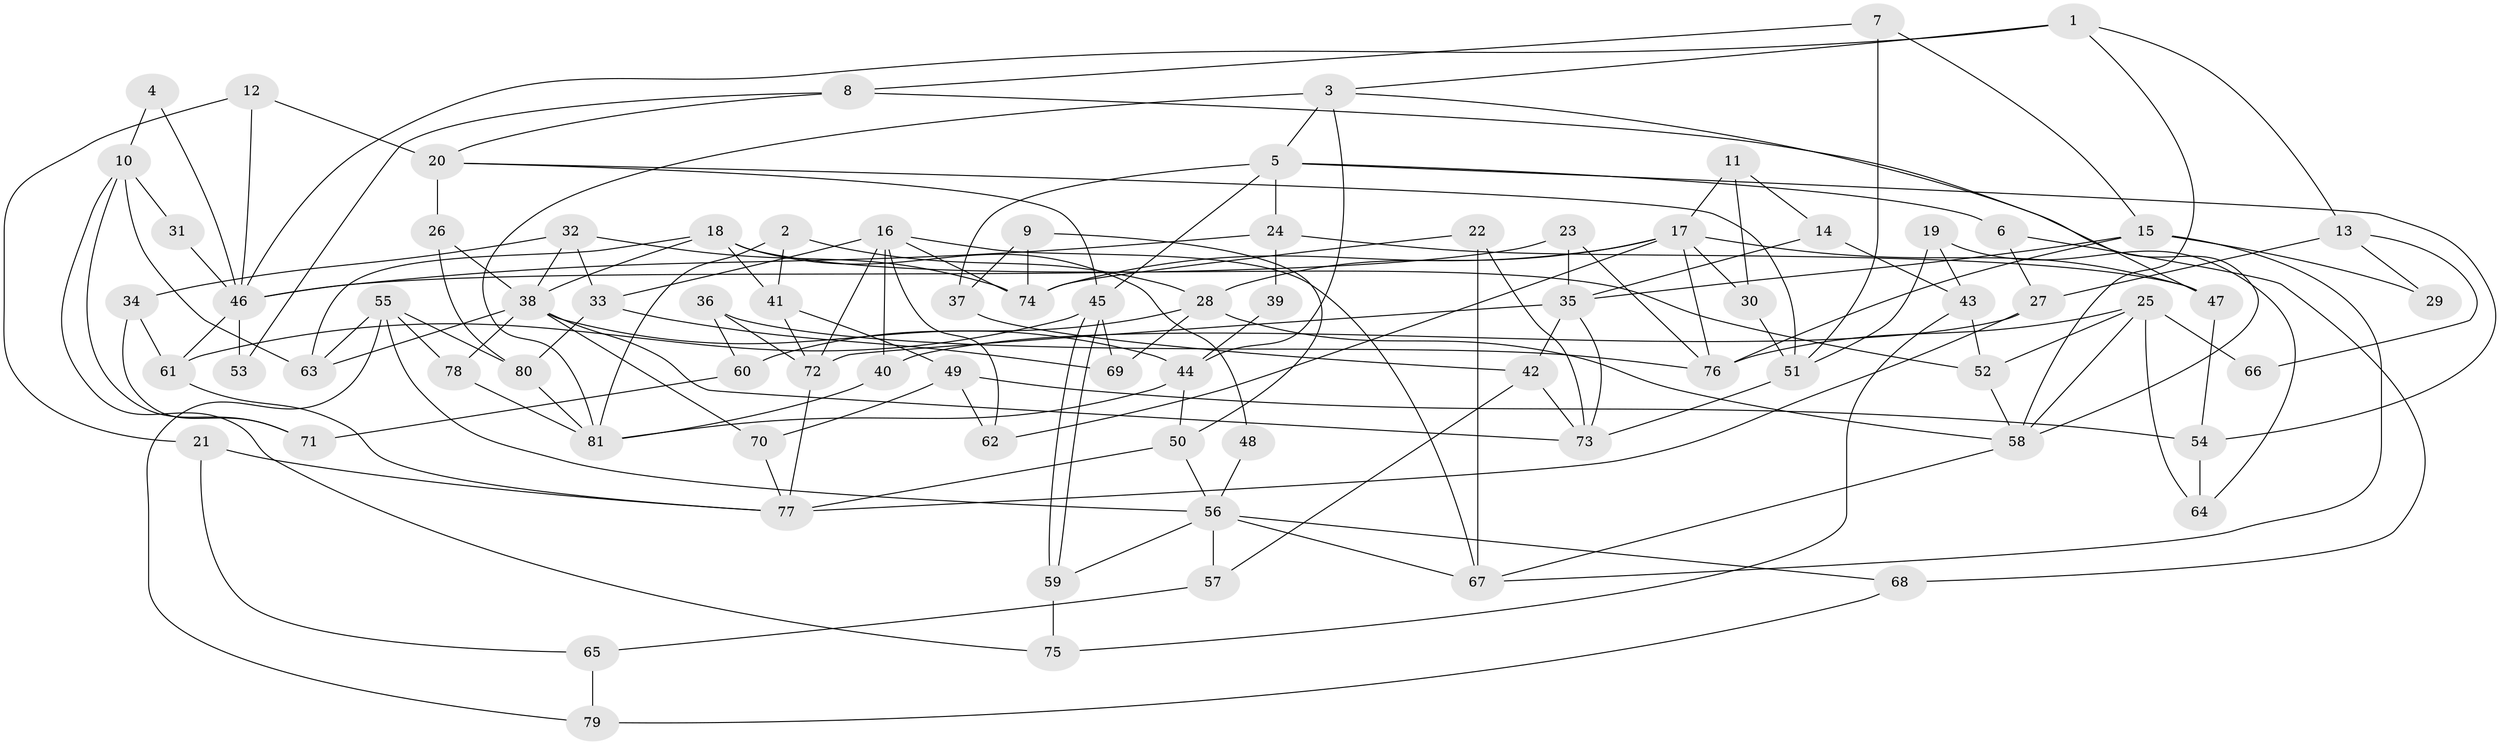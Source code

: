 // coarse degree distribution, {6: 0.17857142857142858, 7: 0.125, 2: 0.08928571428571429, 5: 0.14285714285714285, 4: 0.10714285714285714, 3: 0.26785714285714285, 8: 0.03571428571428571, 10: 0.017857142857142856, 11: 0.017857142857142856, 9: 0.017857142857142856}
// Generated by graph-tools (version 1.1) at 2025/23/03/03/25 07:23:56]
// undirected, 81 vertices, 162 edges
graph export_dot {
graph [start="1"]
  node [color=gray90,style=filled];
  1;
  2;
  3;
  4;
  5;
  6;
  7;
  8;
  9;
  10;
  11;
  12;
  13;
  14;
  15;
  16;
  17;
  18;
  19;
  20;
  21;
  22;
  23;
  24;
  25;
  26;
  27;
  28;
  29;
  30;
  31;
  32;
  33;
  34;
  35;
  36;
  37;
  38;
  39;
  40;
  41;
  42;
  43;
  44;
  45;
  46;
  47;
  48;
  49;
  50;
  51;
  52;
  53;
  54;
  55;
  56;
  57;
  58;
  59;
  60;
  61;
  62;
  63;
  64;
  65;
  66;
  67;
  68;
  69;
  70;
  71;
  72;
  73;
  74;
  75;
  76;
  77;
  78;
  79;
  80;
  81;
  1 -- 58;
  1 -- 46;
  1 -- 3;
  1 -- 13;
  2 -- 28;
  2 -- 81;
  2 -- 41;
  3 -- 47;
  3 -- 5;
  3 -- 44;
  3 -- 81;
  4 -- 46;
  4 -- 10;
  5 -- 45;
  5 -- 6;
  5 -- 24;
  5 -- 37;
  5 -- 54;
  6 -- 27;
  6 -- 68;
  7 -- 15;
  7 -- 8;
  7 -- 51;
  8 -- 20;
  8 -- 58;
  8 -- 53;
  9 -- 74;
  9 -- 37;
  9 -- 50;
  10 -- 63;
  10 -- 71;
  10 -- 31;
  10 -- 75;
  11 -- 14;
  11 -- 17;
  11 -- 30;
  12 -- 46;
  12 -- 20;
  12 -- 21;
  13 -- 27;
  13 -- 29;
  13 -- 66;
  14 -- 43;
  14 -- 35;
  15 -- 67;
  15 -- 35;
  15 -- 29;
  15 -- 76;
  16 -- 33;
  16 -- 72;
  16 -- 40;
  16 -- 62;
  16 -- 67;
  16 -- 74;
  17 -- 30;
  17 -- 62;
  17 -- 28;
  17 -- 47;
  17 -- 74;
  17 -- 76;
  18 -- 38;
  18 -- 41;
  18 -- 48;
  18 -- 52;
  18 -- 63;
  19 -- 51;
  19 -- 43;
  19 -- 64;
  20 -- 51;
  20 -- 26;
  20 -- 45;
  21 -- 77;
  21 -- 65;
  22 -- 73;
  22 -- 74;
  22 -- 67;
  23 -- 76;
  23 -- 35;
  23 -- 46;
  24 -- 47;
  24 -- 39;
  24 -- 46;
  25 -- 76;
  25 -- 58;
  25 -- 52;
  25 -- 64;
  25 -- 66;
  26 -- 38;
  26 -- 80;
  27 -- 77;
  27 -- 40;
  28 -- 58;
  28 -- 60;
  28 -- 69;
  30 -- 51;
  31 -- 46;
  32 -- 33;
  32 -- 74;
  32 -- 34;
  32 -- 38;
  33 -- 69;
  33 -- 80;
  34 -- 61;
  34 -- 71;
  35 -- 72;
  35 -- 73;
  35 -- 42;
  36 -- 76;
  36 -- 72;
  36 -- 60;
  37 -- 42;
  38 -- 44;
  38 -- 63;
  38 -- 70;
  38 -- 73;
  38 -- 78;
  39 -- 44;
  40 -- 81;
  41 -- 49;
  41 -- 72;
  42 -- 57;
  42 -- 73;
  43 -- 75;
  43 -- 52;
  44 -- 50;
  44 -- 81;
  45 -- 59;
  45 -- 59;
  45 -- 61;
  45 -- 69;
  46 -- 53;
  46 -- 61;
  47 -- 54;
  48 -- 56;
  49 -- 70;
  49 -- 54;
  49 -- 62;
  50 -- 56;
  50 -- 77;
  51 -- 73;
  52 -- 58;
  54 -- 64;
  55 -- 63;
  55 -- 78;
  55 -- 56;
  55 -- 79;
  55 -- 80;
  56 -- 67;
  56 -- 57;
  56 -- 59;
  56 -- 68;
  57 -- 65;
  58 -- 67;
  59 -- 75;
  60 -- 71;
  61 -- 77;
  65 -- 79;
  68 -- 79;
  70 -- 77;
  72 -- 77;
  78 -- 81;
  80 -- 81;
}
